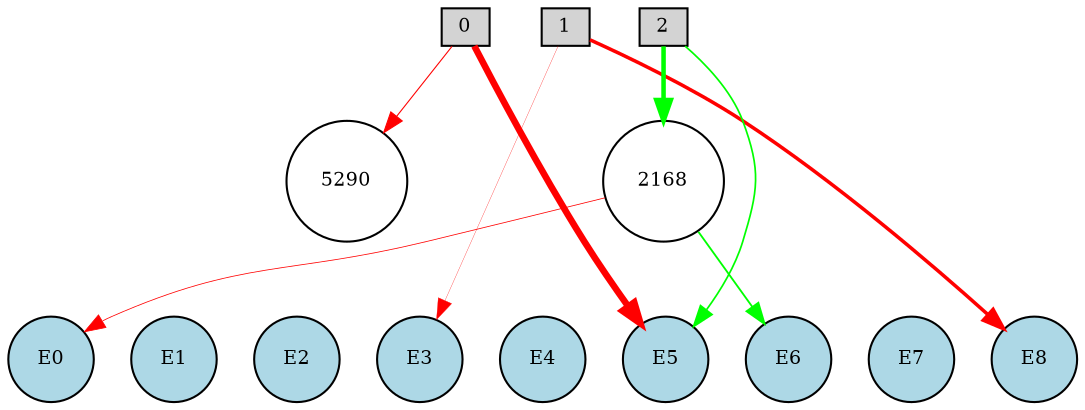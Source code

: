 digraph {
	node [fontsize=9 height=0.2 shape=circle width=0.2]
	subgraph inputs {
		node [shape=box style=filled]
		rank=source
		0 [fillcolor=lightgray]
		1 [fillcolor=lightgray]
		0 -> 1 [style=invis]
		2 [fillcolor=lightgray]
		1 -> 2 [style=invis]
	}
	subgraph outputs {
		node [style=filled]
		rank=sink
		E0 [fillcolor=lightblue fontsize=9 height=0.2 shape=circle width=0.2]
		E1 [fillcolor=lightblue fontsize=9 height=0.2 shape=circle width=0.2]
		E0 -> E1 [style=invis]
		E2 [fillcolor=lightblue fontsize=9 height=0.2 shape=circle width=0.2]
		E1 -> E2 [style=invis]
		E3 [fillcolor=lightblue fontsize=9 height=0.2 shape=circle width=0.2]
		E2 -> E3 [style=invis]
		E4 [fillcolor=lightblue fontsize=9 height=0.2 shape=circle width=0.2]
		E3 -> E4 [style=invis]
		E5 [fillcolor=lightblue fontsize=9 height=0.2 shape=circle width=0.2]
		E4 -> E5 [style=invis]
		E6 [fillcolor=lightblue fontsize=9 height=0.2 shape=circle width=0.2]
		E5 -> E6 [style=invis]
		E7 [fillcolor=lightblue fontsize=9 height=0.2 shape=circle width=0.2]
		E6 -> E7 [style=invis]
		E8 [fillcolor=lightblue fontsize=9 height=0.2 shape=circle width=0.2]
		E7 -> E8 [style=invis]
	}
	2168 [fillcolor=white style=filled]
	1 -> E8 [color=red penwidth=1.703459317691474 style=solid]
	0 -> E5 [color=red penwidth=3.152873473846466 style=solid]
	2 -> 2168 [color=green penwidth=2.1807444669794736 style=solid]
	2168 -> E6 [color=green penwidth=0.8820294937456908 style=solid]
	1 -> E3 [color=red penwidth=0.13811579207932528 style=solid]
	2 -> E5 [color=green penwidth=0.8230708893916937 style=solid]
	0 -> 5290 [color=red penwidth=0.519063718555189 style=solid]
	2168 -> E0 [color=red penwidth=0.37385075376845844 style=solid]
}
